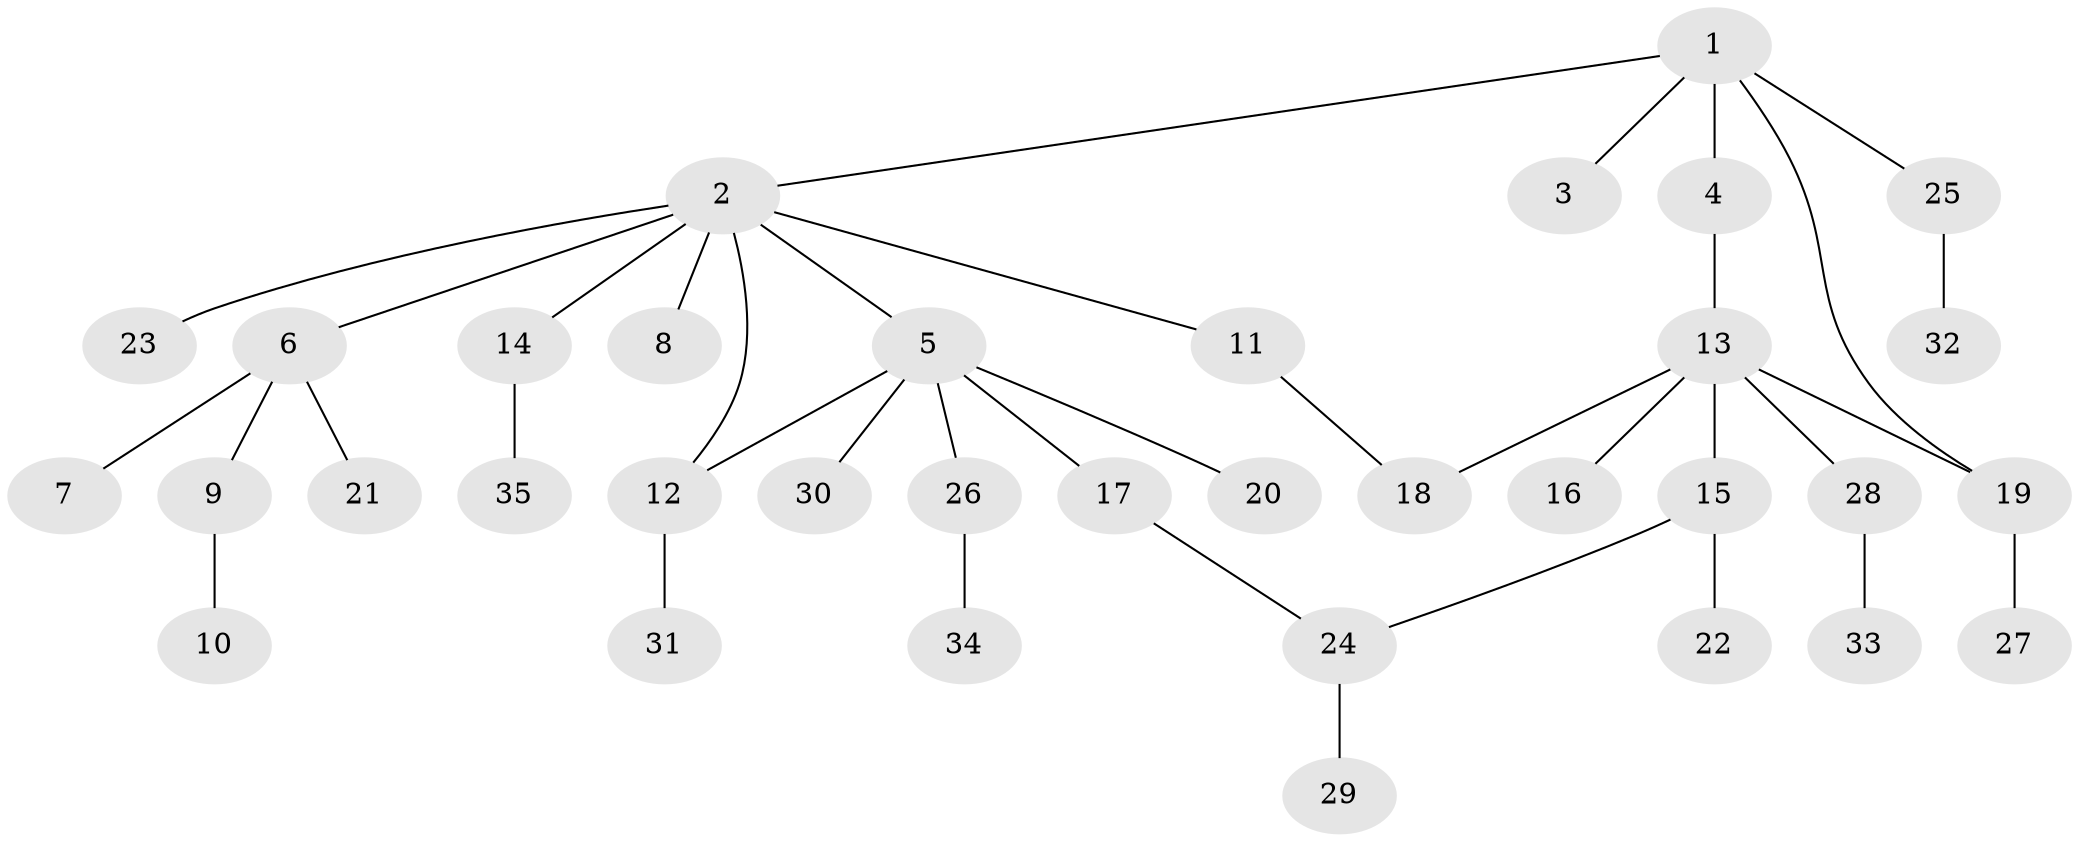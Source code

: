 // original degree distribution, {6: 0.06060606060606061, 9: 0.015151515151515152, 2: 0.22727272727272727, 4: 0.045454545454545456, 7: 0.015151515151515152, 1: 0.5303030303030303, 3: 0.10606060606060606}
// Generated by graph-tools (version 1.1) at 2025/48/03/04/25 22:48:52]
// undirected, 35 vertices, 38 edges
graph export_dot {
  node [color=gray90,style=filled];
  1;
  2;
  3;
  4;
  5;
  6;
  7;
  8;
  9;
  10;
  11;
  12;
  13;
  14;
  15;
  16;
  17;
  18;
  19;
  20;
  21;
  22;
  23;
  24;
  25;
  26;
  27;
  28;
  29;
  30;
  31;
  32;
  33;
  34;
  35;
  1 -- 2 [weight=1.0];
  1 -- 3 [weight=1.0];
  1 -- 4 [weight=1.0];
  1 -- 19 [weight=1.0];
  1 -- 25 [weight=1.0];
  2 -- 5 [weight=1.0];
  2 -- 6 [weight=1.0];
  2 -- 8 [weight=1.0];
  2 -- 11 [weight=1.0];
  2 -- 12 [weight=1.0];
  2 -- 14 [weight=1.0];
  2 -- 23 [weight=1.0];
  4 -- 13 [weight=2.0];
  5 -- 12 [weight=1.0];
  5 -- 17 [weight=1.0];
  5 -- 20 [weight=1.0];
  5 -- 26 [weight=1.0];
  5 -- 30 [weight=1.0];
  6 -- 7 [weight=1.0];
  6 -- 9 [weight=2.0];
  6 -- 21 [weight=1.0];
  9 -- 10 [weight=1.0];
  11 -- 18 [weight=1.0];
  12 -- 31 [weight=1.0];
  13 -- 15 [weight=1.0];
  13 -- 16 [weight=1.0];
  13 -- 18 [weight=1.0];
  13 -- 19 [weight=1.0];
  13 -- 28 [weight=1.0];
  14 -- 35 [weight=1.0];
  15 -- 22 [weight=1.0];
  15 -- 24 [weight=1.0];
  17 -- 24 [weight=1.0];
  19 -- 27 [weight=1.0];
  24 -- 29 [weight=3.0];
  25 -- 32 [weight=1.0];
  26 -- 34 [weight=1.0];
  28 -- 33 [weight=1.0];
}
